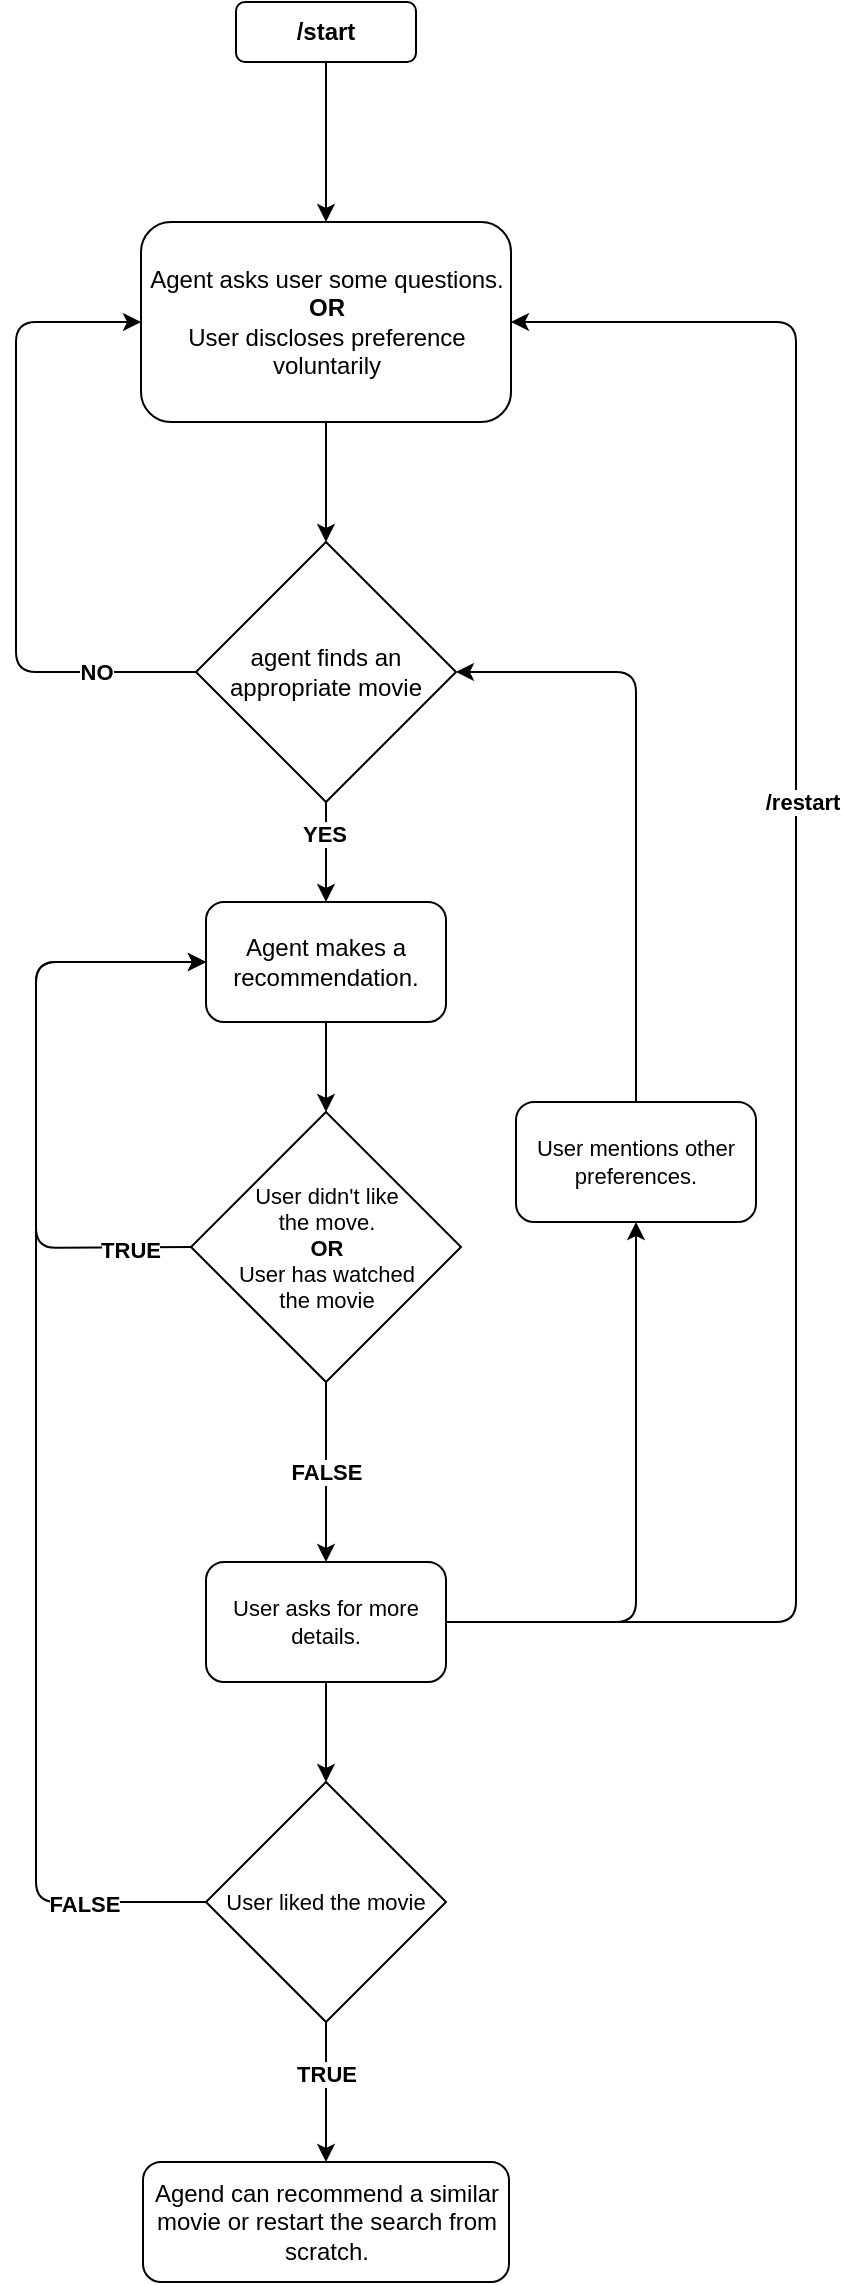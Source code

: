 <mxfile version="13.0.2" type="github"><diagram id="rhLWd55G2_4jvCeElsZD" name="Page-1"><mxGraphModel dx="1038" dy="580" grid="1" gridSize="10" guides="1" tooltips="1" connect="1" arrows="1" fold="1" page="1" pageScale="1" pageWidth="827" pageHeight="1169" math="0" shadow="0"><root><mxCell id="0"/><mxCell id="1" parent="0"/><mxCell id="z_jshFOZ-MJ-dPQWyg3_-1" value="&lt;b&gt;/start&lt;/b&gt;" style="rounded=1;whiteSpace=wrap;html=1;" vertex="1" parent="1"><mxGeometry x="150" y="40" width="90" height="30" as="geometry"/></mxCell><mxCell id="z_jshFOZ-MJ-dPQWyg3_-2" value="Agent asks user some questions.&lt;br&gt;&lt;b&gt;OR&lt;br&gt;&lt;/b&gt;User discloses preference voluntarily" style="rounded=1;whiteSpace=wrap;html=1;" vertex="1" parent="1"><mxGeometry x="102.5" y="150" width="185" height="100" as="geometry"/></mxCell><mxCell id="z_jshFOZ-MJ-dPQWyg3_-3" value="Agent makes a recommendation." style="rounded=1;whiteSpace=wrap;html=1;" vertex="1" parent="1"><mxGeometry x="135" y="490" width="120" height="60" as="geometry"/></mxCell><mxCell id="z_jshFOZ-MJ-dPQWyg3_-4" value="agent finds an appropriate movie" style="rhombus;whiteSpace=wrap;html=1;" vertex="1" parent="1"><mxGeometry x="130" y="310" width="130" height="130" as="geometry"/></mxCell><mxCell id="z_jshFOZ-MJ-dPQWyg3_-5" value="" style="endArrow=classic;html=1;exitX=0.5;exitY=1;exitDx=0;exitDy=0;entryX=0.5;entryY=0;entryDx=0;entryDy=0;" edge="1" parent="1" source="z_jshFOZ-MJ-dPQWyg3_-1" target="z_jshFOZ-MJ-dPQWyg3_-2"><mxGeometry width="50" height="50" relative="1" as="geometry"><mxPoint x="50" y="160" as="sourcePoint"/><mxPoint x="100" y="110" as="targetPoint"/></mxGeometry></mxCell><mxCell id="z_jshFOZ-MJ-dPQWyg3_-6" value="" style="endArrow=classic;html=1;exitX=0.5;exitY=1;exitDx=0;exitDy=0;entryX=0.5;entryY=0;entryDx=0;entryDy=0;" edge="1" parent="1" source="z_jshFOZ-MJ-dPQWyg3_-2" target="z_jshFOZ-MJ-dPQWyg3_-4"><mxGeometry width="50" height="50" relative="1" as="geometry"><mxPoint x="260" y="330" as="sourcePoint"/><mxPoint x="310" y="280" as="targetPoint"/></mxGeometry></mxCell><mxCell id="z_jshFOZ-MJ-dPQWyg3_-7" value="" style="endArrow=classic;html=1;exitX=0.5;exitY=1;exitDx=0;exitDy=0;" edge="1" parent="1" source="z_jshFOZ-MJ-dPQWyg3_-4" target="z_jshFOZ-MJ-dPQWyg3_-3"><mxGeometry width="50" height="50" relative="1" as="geometry"><mxPoint x="290" y="470" as="sourcePoint"/><mxPoint x="340" y="420" as="targetPoint"/></mxGeometry></mxCell><mxCell id="z_jshFOZ-MJ-dPQWyg3_-8" value="&lt;b&gt;YES&lt;/b&gt;" style="edgeLabel;html=1;align=center;verticalAlign=middle;resizable=0;points=[];fontSize=11;" vertex="1" connectable="0" parent="z_jshFOZ-MJ-dPQWyg3_-7"><mxGeometry x="-0.384" y="-1" relative="1" as="geometry"><mxPoint as="offset"/></mxGeometry></mxCell><mxCell id="z_jshFOZ-MJ-dPQWyg3_-9" value="" style="endArrow=classic;html=1;exitX=0;exitY=0.5;exitDx=0;exitDy=0;entryX=0;entryY=0.5;entryDx=0;entryDy=0;" edge="1" parent="1" source="z_jshFOZ-MJ-dPQWyg3_-4" target="z_jshFOZ-MJ-dPQWyg3_-2"><mxGeometry width="50" height="50" relative="1" as="geometry"><mxPoint x="230" y="330" as="sourcePoint"/><mxPoint x="280" y="280" as="targetPoint"/><Array as="points"><mxPoint x="40" y="375"/><mxPoint x="40" y="200"/></Array></mxGeometry></mxCell><mxCell id="z_jshFOZ-MJ-dPQWyg3_-10" value="&lt;b&gt;NO&lt;/b&gt;" style="edgeLabel;html=1;align=center;verticalAlign=middle;resizable=0;points=[];fontSize=11;" vertex="1" connectable="0" parent="z_jshFOZ-MJ-dPQWyg3_-9"><mxGeometry x="0.216" relative="1" as="geometry"><mxPoint x="40" y="109" as="offset"/></mxGeometry></mxCell><mxCell id="z_jshFOZ-MJ-dPQWyg3_-11" value="User didn't like &lt;br&gt;the move.&lt;br style=&quot;font-size: 11px&quot;&gt;&lt;b style=&quot;font-size: 11px&quot;&gt;OR&lt;/b&gt;&lt;br style=&quot;font-size: 11px&quot;&gt;User has watched &lt;br&gt;the movie" style="rhombus;whiteSpace=wrap;html=1;fontSize=11;" vertex="1" parent="1"><mxGeometry x="127.5" y="595" width="135" height="135" as="geometry"/></mxCell><mxCell id="z_jshFOZ-MJ-dPQWyg3_-12" value="" style="endArrow=classic;html=1;exitX=0;exitY=0.5;exitDx=0;exitDy=0;entryX=0;entryY=0.5;entryDx=0;entryDy=0;" edge="1" parent="1" source="z_jshFOZ-MJ-dPQWyg3_-11" target="z_jshFOZ-MJ-dPQWyg3_-3"><mxGeometry width="50" height="50" relative="1" as="geometry"><mxPoint x="140" y="385" as="sourcePoint"/><mxPoint x="112.5" y="210" as="targetPoint"/><Array as="points"><mxPoint x="50" y="663"/><mxPoint x="50" y="520"/></Array></mxGeometry></mxCell><mxCell id="z_jshFOZ-MJ-dPQWyg3_-13" value="&lt;br&gt;" style="edgeLabel;html=1;align=center;verticalAlign=middle;resizable=0;points=[];fontSize=11;" vertex="1" connectable="0" parent="z_jshFOZ-MJ-dPQWyg3_-12"><mxGeometry x="-0.654" y="-3" relative="1" as="geometry"><mxPoint as="offset"/></mxGeometry></mxCell><mxCell id="z_jshFOZ-MJ-dPQWyg3_-14" value="&lt;b&gt;TRUE&lt;/b&gt;" style="edgeLabel;html=1;align=center;verticalAlign=middle;resizable=0;points=[];fontSize=11;" vertex="1" connectable="0" parent="z_jshFOZ-MJ-dPQWyg3_-12"><mxGeometry x="-0.798" y="1" relative="1" as="geometry"><mxPoint as="offset"/></mxGeometry></mxCell><mxCell id="z_jshFOZ-MJ-dPQWyg3_-15" value="" style="endArrow=classic;html=1;fontSize=11;exitX=0.5;exitY=1;exitDx=0;exitDy=0;entryX=0.5;entryY=0;entryDx=0;entryDy=0;" edge="1" parent="1" source="z_jshFOZ-MJ-dPQWyg3_-3" target="z_jshFOZ-MJ-dPQWyg3_-11"><mxGeometry width="50" height="50" relative="1" as="geometry"><mxPoint x="220" y="630" as="sourcePoint"/><mxPoint x="270" y="580" as="targetPoint"/></mxGeometry></mxCell><mxCell id="z_jshFOZ-MJ-dPQWyg3_-17" value="User asks for more details." style="rounded=1;whiteSpace=wrap;html=1;fontSize=11;" vertex="1" parent="1"><mxGeometry x="135" y="820" width="120" height="60" as="geometry"/></mxCell><mxCell id="z_jshFOZ-MJ-dPQWyg3_-18" value="User liked the movie" style="rhombus;whiteSpace=wrap;html=1;fontSize=11;" vertex="1" parent="1"><mxGeometry x="135" y="930" width="120" height="120" as="geometry"/></mxCell><mxCell id="z_jshFOZ-MJ-dPQWyg3_-19" value="" style="endArrow=classic;html=1;fontSize=11;exitX=0.5;exitY=1;exitDx=0;exitDy=0;entryX=0.5;entryY=0;entryDx=0;entryDy=0;" edge="1" parent="1" source="z_jshFOZ-MJ-dPQWyg3_-17" target="z_jshFOZ-MJ-dPQWyg3_-18"><mxGeometry width="50" height="50" relative="1" as="geometry"><mxPoint x="240" y="930" as="sourcePoint"/><mxPoint x="290" y="880" as="targetPoint"/></mxGeometry></mxCell><mxCell id="z_jshFOZ-MJ-dPQWyg3_-20" value="" style="endArrow=classic;html=1;fontSize=11;exitX=0;exitY=0.5;exitDx=0;exitDy=0;entryX=0;entryY=0.5;entryDx=0;entryDy=0;fontStyle=1" edge="1" parent="1" source="z_jshFOZ-MJ-dPQWyg3_-18" target="z_jshFOZ-MJ-dPQWyg3_-3"><mxGeometry width="50" height="50" relative="1" as="geometry"><mxPoint x="-40" y="920" as="sourcePoint"/><mxPoint x="10" y="870" as="targetPoint"/><Array as="points"><mxPoint x="50" y="990"/><mxPoint x="50" y="520"/></Array></mxGeometry></mxCell><mxCell id="z_jshFOZ-MJ-dPQWyg3_-21" value="&lt;br&gt;" style="edgeLabel;html=1;align=center;verticalAlign=middle;resizable=0;points=[];fontSize=11;" vertex="1" connectable="0" parent="z_jshFOZ-MJ-dPQWyg3_-20"><mxGeometry x="-0.326" y="-2" relative="1" as="geometry"><mxPoint as="offset"/></mxGeometry></mxCell><mxCell id="z_jshFOZ-MJ-dPQWyg3_-22" value="&lt;b&gt;FALSE&lt;/b&gt;" style="edgeLabel;html=1;align=center;verticalAlign=middle;resizable=0;points=[];fontSize=11;" vertex="1" connectable="0" parent="z_jshFOZ-MJ-dPQWyg3_-20"><mxGeometry x="-0.808" y="1" relative="1" as="geometry"><mxPoint as="offset"/></mxGeometry></mxCell><mxCell id="z_jshFOZ-MJ-dPQWyg3_-23" value="" style="endArrow=classic;html=1;fontSize=11;exitX=1;exitY=0.5;exitDx=0;exitDy=0;entryX=0.5;entryY=1;entryDx=0;entryDy=0;" edge="1" parent="1" source="z_jshFOZ-MJ-dPQWyg3_-17" target="z_jshFOZ-MJ-dPQWyg3_-24"><mxGeometry width="50" height="50" relative="1" as="geometry"><mxPoint x="144" y="970" as="sourcePoint"/><mxPoint x="-50" y="370" as="targetPoint"/><Array as="points"><mxPoint x="350" y="850"/></Array></mxGeometry></mxCell><mxCell id="z_jshFOZ-MJ-dPQWyg3_-24" value="User mentions other preferences." style="rounded=1;whiteSpace=wrap;html=1;fontSize=11;" vertex="1" parent="1"><mxGeometry x="290" y="590" width="120" height="60" as="geometry"/></mxCell><mxCell id="z_jshFOZ-MJ-dPQWyg3_-25" value="" style="endArrow=classic;html=1;fontSize=11;entryX=1;entryY=0.5;entryDx=0;entryDy=0;exitX=0.5;exitY=0;exitDx=0;exitDy=0;" edge="1" parent="1" source="z_jshFOZ-MJ-dPQWyg3_-24" target="z_jshFOZ-MJ-dPQWyg3_-4"><mxGeometry width="50" height="50" relative="1" as="geometry"><mxPoint x="-20" y="375" as="sourcePoint"/><mxPoint x="-20" y="360" as="targetPoint"/><Array as="points"><mxPoint x="350" y="375"/></Array></mxGeometry></mxCell><mxCell id="z_jshFOZ-MJ-dPQWyg3_-26" value="" style="endArrow=classic;html=1;fontSize=11;exitX=1;exitY=0.5;exitDx=0;exitDy=0;entryX=1;entryY=0.5;entryDx=0;entryDy=0;" edge="1" parent="1" source="z_jshFOZ-MJ-dPQWyg3_-17" target="z_jshFOZ-MJ-dPQWyg3_-2"><mxGeometry width="50" height="50" relative="1" as="geometry"><mxPoint x="514" y="970" as="sourcePoint"/><mxPoint x="430" y="200" as="targetPoint"/><Array as="points"><mxPoint x="430" y="850"/><mxPoint x="430" y="200"/></Array></mxGeometry></mxCell><mxCell id="z_jshFOZ-MJ-dPQWyg3_-27" value="&lt;b&gt;/restart&lt;/b&gt;" style="edgeLabel;html=1;align=center;verticalAlign=middle;resizable=0;points=[];fontSize=11;" vertex="1" connectable="0" parent="z_jshFOZ-MJ-dPQWyg3_-26"><mxGeometry x="0.21" y="-3" relative="1" as="geometry"><mxPoint as="offset"/></mxGeometry></mxCell><mxCell id="z_jshFOZ-MJ-dPQWyg3_-28" value="&lt;b&gt;FALSE&lt;/b&gt;" style="endArrow=classic;html=1;fontSize=11;exitX=0.5;exitY=1;exitDx=0;exitDy=0;entryX=0.5;entryY=0;entryDx=0;entryDy=0;" edge="1" parent="1" source="z_jshFOZ-MJ-dPQWyg3_-11" target="z_jshFOZ-MJ-dPQWyg3_-17"><mxGeometry width="50" height="50" relative="1" as="geometry"><mxPoint x="270" y="780" as="sourcePoint"/><mxPoint x="320" y="730" as="targetPoint"/></mxGeometry></mxCell><mxCell id="z_jshFOZ-MJ-dPQWyg3_-29" value="Agend can recommend a similar movie or restart the search from scratch." style="rounded=1;whiteSpace=wrap;html=1;" vertex="1" parent="1"><mxGeometry x="103.5" y="1120" width="183" height="60" as="geometry"/></mxCell><mxCell id="z_jshFOZ-MJ-dPQWyg3_-30" value="" style="endArrow=classic;html=1;exitX=0.5;exitY=1;exitDx=0;exitDy=0;entryX=0.5;entryY=0;entryDx=0;entryDy=0;" edge="1" parent="1" source="z_jshFOZ-MJ-dPQWyg3_-18" target="z_jshFOZ-MJ-dPQWyg3_-29"><mxGeometry width="50" height="50" relative="1" as="geometry"><mxPoint x="100" y="1120" as="sourcePoint"/><mxPoint x="150" y="1070" as="targetPoint"/></mxGeometry></mxCell><mxCell id="z_jshFOZ-MJ-dPQWyg3_-31" value="&lt;b&gt;TRUE&lt;/b&gt;" style="edgeLabel;html=1;align=center;verticalAlign=middle;resizable=0;points=[];" vertex="1" connectable="0" parent="z_jshFOZ-MJ-dPQWyg3_-30"><mxGeometry x="-0.274" relative="1" as="geometry"><mxPoint as="offset"/></mxGeometry></mxCell></root></mxGraphModel></diagram></mxfile>